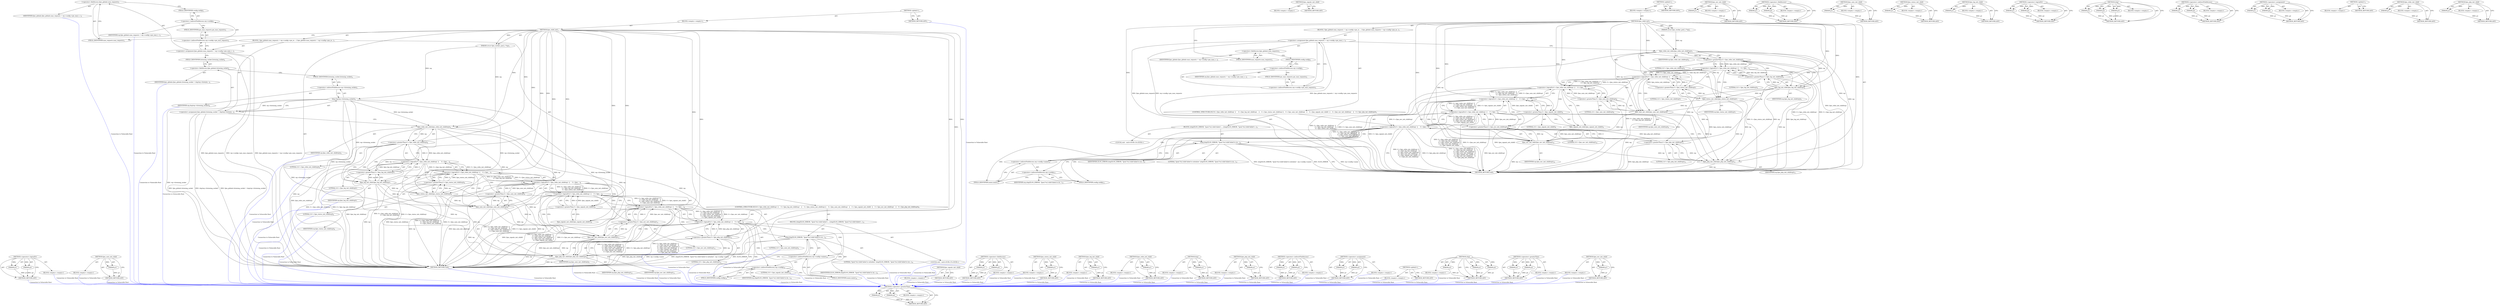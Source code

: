 digraph "fpm_env_init_child" {
vulnerable_107 [label=<(METHOD,&lt;operator&gt;.greaterThan)>];
vulnerable_108 [label=<(PARAM,p1)>];
vulnerable_109 [label=<(PARAM,p2)>];
vulnerable_110 [label=<(BLOCK,&lt;empty&gt;,&lt;empty&gt;)>];
vulnerable_111 [label=<(METHOD_RETURN,ANY)>];
vulnerable_128 [label=<(METHOD,fpm_signals_init_child)>];
vulnerable_129 [label=<(BLOCK,&lt;empty&gt;,&lt;empty&gt;)>];
vulnerable_130 [label=<(METHOD_RETURN,ANY)>];
vulnerable_6 [label=<(METHOD,&lt;global&gt;)<SUB>1</SUB>>];
vulnerable_7 [label=<(BLOCK,&lt;empty&gt;,&lt;empty&gt;)<SUB>1</SUB>>];
vulnerable_8 [label=<(METHOD,fpm_child_init)<SUB>1</SUB>>];
vulnerable_9 [label=<(PARAM,struct fpm_worker_pool_s *wp)<SUB>1</SUB>>];
vulnerable_10 [label=<(BLOCK,{
 	fpm_globals.max_requests = wp-&gt;config-&gt;pm_m...,{
 	fpm_globals.max_requests = wp-&gt;config-&gt;pm_m...)<SUB>2</SUB>>];
vulnerable_11 [label=<(&lt;operator&gt;.assignment,fpm_globals.max_requests = wp-&gt;config-&gt;pm_max_r...)<SUB>3</SUB>>];
vulnerable_12 [label=<(&lt;operator&gt;.fieldAccess,fpm_globals.max_requests)<SUB>3</SUB>>];
vulnerable_13 [label=<(IDENTIFIER,fpm_globals,fpm_globals.max_requests = wp-&gt;config-&gt;pm_max_r...)<SUB>3</SUB>>];
vulnerable_14 [label=<(FIELD_IDENTIFIER,max_requests,max_requests)<SUB>3</SUB>>];
vulnerable_15 [label=<(&lt;operator&gt;.indirectFieldAccess,wp-&gt;config-&gt;pm_max_requests)<SUB>3</SUB>>];
vulnerable_16 [label=<(&lt;operator&gt;.indirectFieldAccess,wp-&gt;config)<SUB>3</SUB>>];
vulnerable_17 [label=<(IDENTIFIER,wp,fpm_globals.max_requests = wp-&gt;config-&gt;pm_max_r...)<SUB>3</SUB>>];
vulnerable_18 [label=<(FIELD_IDENTIFIER,config,config)<SUB>3</SUB>>];
vulnerable_19 [label=<(FIELD_IDENTIFIER,pm_max_requests,pm_max_requests)<SUB>3</SUB>>];
vulnerable_20 [label=<(CONTROL_STRUCTURE,IF,if (0 &gt; fpm_stdio_init_child(wp)  ||
 	    0 &gt; fpm_log_init_child(wp)    ||
	    0 &gt; fpm_status_init_child(wp) ||
	    0 &gt; fpm_unix_init_child(wp)   ||
	    0 &gt; fpm_signals_init_child()  ||
	    0 &gt; fpm_env_init_child(wp)    ||
	    0 &gt; fpm_php_init_child(wp)))<SUB>5</SUB>>];
vulnerable_21 [label=<(&lt;operator&gt;.logicalOr,0 &gt; fpm_stdio_init_child(wp)  ||
 	    0 &gt; fpm_...)<SUB>5</SUB>>];
vulnerable_22 [label=<(&lt;operator&gt;.logicalOr,0 &gt; fpm_stdio_init_child(wp)  ||
 	    0 &gt; fpm_...)<SUB>5</SUB>>];
vulnerable_23 [label=<(&lt;operator&gt;.logicalOr,0 &gt; fpm_stdio_init_child(wp)  ||
 	    0 &gt; fpm_...)<SUB>5</SUB>>];
vulnerable_24 [label=<(&lt;operator&gt;.logicalOr,0 &gt; fpm_stdio_init_child(wp)  ||
 	    0 &gt; fpm_...)<SUB>5</SUB>>];
vulnerable_25 [label=<(&lt;operator&gt;.logicalOr,0 &gt; fpm_stdio_init_child(wp)  ||
 	    0 &gt; fpm_...)<SUB>5</SUB>>];
vulnerable_26 [label=<(&lt;operator&gt;.logicalOr,0 &gt; fpm_stdio_init_child(wp)  ||
 	    0 &gt; fpm_...)<SUB>5</SUB>>];
vulnerable_27 [label=<(&lt;operator&gt;.greaterThan,0 &gt; fpm_stdio_init_child(wp))<SUB>5</SUB>>];
vulnerable_28 [label=<(LITERAL,0,0 &gt; fpm_stdio_init_child(wp))<SUB>5</SUB>>];
vulnerable_29 [label=<(fpm_stdio_init_child,fpm_stdio_init_child(wp))<SUB>5</SUB>>];
vulnerable_30 [label=<(IDENTIFIER,wp,fpm_stdio_init_child(wp))<SUB>5</SUB>>];
vulnerable_31 [label=<(&lt;operator&gt;.greaterThan,0 &gt; fpm_log_init_child(wp))<SUB>6</SUB>>];
vulnerable_32 [label=<(LITERAL,0,0 &gt; fpm_log_init_child(wp))<SUB>6</SUB>>];
vulnerable_33 [label=<(fpm_log_init_child,fpm_log_init_child(wp))<SUB>6</SUB>>];
vulnerable_34 [label=<(IDENTIFIER,wp,fpm_log_init_child(wp))<SUB>6</SUB>>];
vulnerable_35 [label=<(&lt;operator&gt;.greaterThan,0 &gt; fpm_status_init_child(wp))<SUB>7</SUB>>];
vulnerable_36 [label=<(LITERAL,0,0 &gt; fpm_status_init_child(wp))<SUB>7</SUB>>];
vulnerable_37 [label=<(fpm_status_init_child,fpm_status_init_child(wp))<SUB>7</SUB>>];
vulnerable_38 [label=<(IDENTIFIER,wp,fpm_status_init_child(wp))<SUB>7</SUB>>];
vulnerable_39 [label=<(&lt;operator&gt;.greaterThan,0 &gt; fpm_unix_init_child(wp))<SUB>8</SUB>>];
vulnerable_40 [label=<(LITERAL,0,0 &gt; fpm_unix_init_child(wp))<SUB>8</SUB>>];
vulnerable_41 [label=<(fpm_unix_init_child,fpm_unix_init_child(wp))<SUB>8</SUB>>];
vulnerable_42 [label=<(IDENTIFIER,wp,fpm_unix_init_child(wp))<SUB>8</SUB>>];
vulnerable_43 [label=<(&lt;operator&gt;.greaterThan,0 &gt; fpm_signals_init_child())<SUB>9</SUB>>];
vulnerable_44 [label=<(LITERAL,0,0 &gt; fpm_signals_init_child())<SUB>9</SUB>>];
vulnerable_45 [label=<(fpm_signals_init_child,fpm_signals_init_child())<SUB>9</SUB>>];
vulnerable_46 [label=<(&lt;operator&gt;.greaterThan,0 &gt; fpm_env_init_child(wp))<SUB>10</SUB>>];
vulnerable_47 [label=<(LITERAL,0,0 &gt; fpm_env_init_child(wp))<SUB>10</SUB>>];
vulnerable_48 [label=<(fpm_env_init_child,fpm_env_init_child(wp))<SUB>10</SUB>>];
vulnerable_49 [label=<(IDENTIFIER,wp,fpm_env_init_child(wp))<SUB>10</SUB>>];
vulnerable_50 [label=<(&lt;operator&gt;.greaterThan,0 &gt; fpm_php_init_child(wp))<SUB>11</SUB>>];
vulnerable_51 [label=<(LITERAL,0,0 &gt; fpm_php_init_child(wp))<SUB>11</SUB>>];
vulnerable_52 [label=<(fpm_php_init_child,fpm_php_init_child(wp))<SUB>11</SUB>>];
vulnerable_53 [label=<(IDENTIFIER,wp,fpm_php_init_child(wp))<SUB>11</SUB>>];
vulnerable_54 [label=<(BLOCK,{

		zlog(ZLOG_ERROR, &quot;[pool %s] child failed t...,{

		zlog(ZLOG_ERROR, &quot;[pool %s] child failed t...)<SUB>11</SUB>>];
vulnerable_55 [label=<(zlog,zlog(ZLOG_ERROR, &quot;[pool %s] child failed to ini...)<SUB>13</SUB>>];
vulnerable_56 [label=<(IDENTIFIER,ZLOG_ERROR,zlog(ZLOG_ERROR, &quot;[pool %s] child failed to ini...)<SUB>13</SUB>>];
vulnerable_57 [label=<(LITERAL,&quot;[pool %s] child failed to initialize&quot;,zlog(ZLOG_ERROR, &quot;[pool %s] child failed to ini...)<SUB>13</SUB>>];
vulnerable_58 [label=<(&lt;operator&gt;.indirectFieldAccess,wp-&gt;config-&gt;name)<SUB>13</SUB>>];
vulnerable_59 [label=<(&lt;operator&gt;.indirectFieldAccess,wp-&gt;config)<SUB>13</SUB>>];
vulnerable_60 [label=<(IDENTIFIER,wp,zlog(ZLOG_ERROR, &quot;[pool %s] child failed to ini...)<SUB>13</SUB>>];
vulnerable_61 [label=<(FIELD_IDENTIFIER,config,config)<SUB>13</SUB>>];
vulnerable_62 [label=<(FIELD_IDENTIFIER,name,name)<SUB>13</SUB>>];
vulnerable_63 [label="<(LOCAL,exit : exit)<SUB>14</SUB>>"];
vulnerable_64 [label=<(METHOD_RETURN,void)<SUB>1</SUB>>];
vulnerable_66 [label=<(METHOD_RETURN,ANY)<SUB>1</SUB>>];
vulnerable_131 [label=<(METHOD,fpm_env_init_child)>];
vulnerable_132 [label=<(PARAM,p1)>];
vulnerable_133 [label=<(BLOCK,&lt;empty&gt;,&lt;empty&gt;)>];
vulnerable_134 [label=<(METHOD_RETURN,ANY)>];
vulnerable_92 [label=<(METHOD,&lt;operator&gt;.fieldAccess)>];
vulnerable_93 [label=<(PARAM,p1)>];
vulnerable_94 [label=<(PARAM,p2)>];
vulnerable_95 [label=<(BLOCK,&lt;empty&gt;,&lt;empty&gt;)>];
vulnerable_96 [label=<(METHOD_RETURN,ANY)>];
vulnerable_124 [label=<(METHOD,fpm_unix_init_child)>];
vulnerable_125 [label=<(PARAM,p1)>];
vulnerable_126 [label=<(BLOCK,&lt;empty&gt;,&lt;empty&gt;)>];
vulnerable_127 [label=<(METHOD_RETURN,ANY)>];
vulnerable_120 [label=<(METHOD,fpm_status_init_child)>];
vulnerable_121 [label=<(PARAM,p1)>];
vulnerable_122 [label=<(BLOCK,&lt;empty&gt;,&lt;empty&gt;)>];
vulnerable_123 [label=<(METHOD_RETURN,ANY)>];
vulnerable_116 [label=<(METHOD,fpm_log_init_child)>];
vulnerable_117 [label=<(PARAM,p1)>];
vulnerable_118 [label=<(BLOCK,&lt;empty&gt;,&lt;empty&gt;)>];
vulnerable_119 [label=<(METHOD_RETURN,ANY)>];
vulnerable_102 [label=<(METHOD,&lt;operator&gt;.logicalOr)>];
vulnerable_103 [label=<(PARAM,p1)>];
vulnerable_104 [label=<(PARAM,p2)>];
vulnerable_105 [label=<(BLOCK,&lt;empty&gt;,&lt;empty&gt;)>];
vulnerable_106 [label=<(METHOD_RETURN,ANY)>];
vulnerable_139 [label=<(METHOD,zlog)>];
vulnerable_140 [label=<(PARAM,p1)>];
vulnerable_141 [label=<(PARAM,p2)>];
vulnerable_142 [label=<(PARAM,p3)>];
vulnerable_143 [label=<(BLOCK,&lt;empty&gt;,&lt;empty&gt;)>];
vulnerable_144 [label=<(METHOD_RETURN,ANY)>];
vulnerable_97 [label=<(METHOD,&lt;operator&gt;.indirectFieldAccess)>];
vulnerable_98 [label=<(PARAM,p1)>];
vulnerable_99 [label=<(PARAM,p2)>];
vulnerable_100 [label=<(BLOCK,&lt;empty&gt;,&lt;empty&gt;)>];
vulnerable_101 [label=<(METHOD_RETURN,ANY)>];
vulnerable_87 [label=<(METHOD,&lt;operator&gt;.assignment)>];
vulnerable_88 [label=<(PARAM,p1)>];
vulnerable_89 [label=<(PARAM,p2)>];
vulnerable_90 [label=<(BLOCK,&lt;empty&gt;,&lt;empty&gt;)>];
vulnerable_91 [label=<(METHOD_RETURN,ANY)>];
vulnerable_81 [label=<(METHOD,&lt;global&gt;)<SUB>1</SUB>>];
vulnerable_82 [label=<(BLOCK,&lt;empty&gt;,&lt;empty&gt;)>];
vulnerable_83 [label=<(METHOD_RETURN,ANY)>];
vulnerable_112 [label=<(METHOD,fpm_stdio_init_child)>];
vulnerable_113 [label=<(PARAM,p1)>];
vulnerable_114 [label=<(BLOCK,&lt;empty&gt;,&lt;empty&gt;)>];
vulnerable_115 [label=<(METHOD_RETURN,ANY)>];
vulnerable_135 [label=<(METHOD,fpm_php_init_child)>];
vulnerable_136 [label=<(PARAM,p1)>];
vulnerable_137 [label=<(BLOCK,&lt;empty&gt;,&lt;empty&gt;)>];
vulnerable_138 [label=<(METHOD_RETURN,ANY)>];
fixed_114 [label=<(METHOD,&lt;operator&gt;.logicalOr)>];
fixed_115 [label=<(PARAM,p1)>];
fixed_116 [label=<(PARAM,p2)>];
fixed_117 [label=<(BLOCK,&lt;empty&gt;,&lt;empty&gt;)>];
fixed_118 [label=<(METHOD_RETURN,ANY)>];
fixed_136 [label=<(METHOD,fpm_unix_init_child)>];
fixed_137 [label=<(PARAM,p1)>];
fixed_138 [label=<(BLOCK,&lt;empty&gt;,&lt;empty&gt;)>];
fixed_139 [label=<(METHOD_RETURN,ANY)>];
fixed_6 [label=<(METHOD,&lt;global&gt;)<SUB>1</SUB>>];
fixed_7 [label=<(BLOCK,&lt;empty&gt;,&lt;empty&gt;)<SUB>1</SUB>>];
fixed_8 [label=<(METHOD,fpm_child_init)<SUB>1</SUB>>];
fixed_9 [label=<(PARAM,struct fpm_worker_pool_s *wp)<SUB>1</SUB>>];
fixed_10 [label=<(BLOCK,{
 	fpm_globals.max_requests = wp-&gt;config-&gt;pm_m...,{
 	fpm_globals.max_requests = wp-&gt;config-&gt;pm_m...)<SUB>2</SUB>>];
fixed_11 [label=<(&lt;operator&gt;.assignment,fpm_globals.max_requests = wp-&gt;config-&gt;pm_max_r...)<SUB>3</SUB>>];
fixed_12 [label=<(&lt;operator&gt;.fieldAccess,fpm_globals.max_requests)<SUB>3</SUB>>];
fixed_13 [label=<(IDENTIFIER,fpm_globals,fpm_globals.max_requests = wp-&gt;config-&gt;pm_max_r...)<SUB>3</SUB>>];
fixed_14 [label=<(FIELD_IDENTIFIER,max_requests,max_requests)<SUB>3</SUB>>];
fixed_15 [label=<(&lt;operator&gt;.indirectFieldAccess,wp-&gt;config-&gt;pm_max_requests)<SUB>3</SUB>>];
fixed_16 [label=<(&lt;operator&gt;.indirectFieldAccess,wp-&gt;config)<SUB>3</SUB>>];
fixed_17 [label=<(IDENTIFIER,wp,fpm_globals.max_requests = wp-&gt;config-&gt;pm_max_r...)<SUB>3</SUB>>];
fixed_18 [label=<(FIELD_IDENTIFIER,config,config)<SUB>3</SUB>>];
fixed_19 [label=<(FIELD_IDENTIFIER,pm_max_requests,pm_max_requests)<SUB>3</SUB>>];
fixed_20 [label=<(&lt;operator&gt;.assignment,fpm_globals.listening_socket = dup(wp-&gt;listenin...)<SUB>4</SUB>>];
fixed_21 [label=<(&lt;operator&gt;.fieldAccess,fpm_globals.listening_socket)<SUB>4</SUB>>];
fixed_22 [label=<(IDENTIFIER,fpm_globals,fpm_globals.listening_socket = dup(wp-&gt;listenin...)<SUB>4</SUB>>];
fixed_23 [label=<(FIELD_IDENTIFIER,listening_socket,listening_socket)<SUB>4</SUB>>];
fixed_24 [label=<(dup,dup(wp-&gt;listening_socket))<SUB>4</SUB>>];
fixed_25 [label=<(&lt;operator&gt;.indirectFieldAccess,wp-&gt;listening_socket)<SUB>4</SUB>>];
fixed_26 [label=<(IDENTIFIER,wp,dup(wp-&gt;listening_socket))<SUB>4</SUB>>];
fixed_27 [label=<(FIELD_IDENTIFIER,listening_socket,listening_socket)<SUB>4</SUB>>];
fixed_28 [label=<(CONTROL_STRUCTURE,IF,if (0 &gt; fpm_stdio_init_child(wp)  ||
 	    0 &gt; fpm_log_init_child(wp)    ||
	    0 &gt; fpm_status_init_child(wp) ||
	    0 &gt; fpm_unix_init_child(wp)   ||
	    0 &gt; fpm_signals_init_child()  ||
	    0 &gt; fpm_env_init_child(wp)    ||
	    0 &gt; fpm_php_init_child(wp)))<SUB>6</SUB>>];
fixed_29 [label=<(&lt;operator&gt;.logicalOr,0 &gt; fpm_stdio_init_child(wp)  ||
 	    0 &gt; fpm_...)<SUB>6</SUB>>];
fixed_30 [label=<(&lt;operator&gt;.logicalOr,0 &gt; fpm_stdio_init_child(wp)  ||
 	    0 &gt; fpm_...)<SUB>6</SUB>>];
fixed_31 [label=<(&lt;operator&gt;.logicalOr,0 &gt; fpm_stdio_init_child(wp)  ||
 	    0 &gt; fpm_...)<SUB>6</SUB>>];
fixed_32 [label=<(&lt;operator&gt;.logicalOr,0 &gt; fpm_stdio_init_child(wp)  ||
 	    0 &gt; fpm_...)<SUB>6</SUB>>];
fixed_33 [label=<(&lt;operator&gt;.logicalOr,0 &gt; fpm_stdio_init_child(wp)  ||
 	    0 &gt; fpm_...)<SUB>6</SUB>>];
fixed_34 [label=<(&lt;operator&gt;.logicalOr,0 &gt; fpm_stdio_init_child(wp)  ||
 	    0 &gt; fpm_...)<SUB>6</SUB>>];
fixed_35 [label=<(&lt;operator&gt;.greaterThan,0 &gt; fpm_stdio_init_child(wp))<SUB>6</SUB>>];
fixed_36 [label=<(LITERAL,0,0 &gt; fpm_stdio_init_child(wp))<SUB>6</SUB>>];
fixed_37 [label=<(fpm_stdio_init_child,fpm_stdio_init_child(wp))<SUB>6</SUB>>];
fixed_38 [label=<(IDENTIFIER,wp,fpm_stdio_init_child(wp))<SUB>6</SUB>>];
fixed_39 [label=<(&lt;operator&gt;.greaterThan,0 &gt; fpm_log_init_child(wp))<SUB>7</SUB>>];
fixed_40 [label=<(LITERAL,0,0 &gt; fpm_log_init_child(wp))<SUB>7</SUB>>];
fixed_41 [label=<(fpm_log_init_child,fpm_log_init_child(wp))<SUB>7</SUB>>];
fixed_42 [label=<(IDENTIFIER,wp,fpm_log_init_child(wp))<SUB>7</SUB>>];
fixed_43 [label=<(&lt;operator&gt;.greaterThan,0 &gt; fpm_status_init_child(wp))<SUB>8</SUB>>];
fixed_44 [label=<(LITERAL,0,0 &gt; fpm_status_init_child(wp))<SUB>8</SUB>>];
fixed_45 [label=<(fpm_status_init_child,fpm_status_init_child(wp))<SUB>8</SUB>>];
fixed_46 [label=<(IDENTIFIER,wp,fpm_status_init_child(wp))<SUB>8</SUB>>];
fixed_47 [label=<(&lt;operator&gt;.greaterThan,0 &gt; fpm_unix_init_child(wp))<SUB>9</SUB>>];
fixed_48 [label=<(LITERAL,0,0 &gt; fpm_unix_init_child(wp))<SUB>9</SUB>>];
fixed_49 [label=<(fpm_unix_init_child,fpm_unix_init_child(wp))<SUB>9</SUB>>];
fixed_50 [label=<(IDENTIFIER,wp,fpm_unix_init_child(wp))<SUB>9</SUB>>];
fixed_51 [label=<(&lt;operator&gt;.greaterThan,0 &gt; fpm_signals_init_child())<SUB>10</SUB>>];
fixed_52 [label=<(LITERAL,0,0 &gt; fpm_signals_init_child())<SUB>10</SUB>>];
fixed_53 [label=<(fpm_signals_init_child,fpm_signals_init_child())<SUB>10</SUB>>];
fixed_54 [label=<(&lt;operator&gt;.greaterThan,0 &gt; fpm_env_init_child(wp))<SUB>11</SUB>>];
fixed_55 [label=<(LITERAL,0,0 &gt; fpm_env_init_child(wp))<SUB>11</SUB>>];
fixed_56 [label=<(fpm_env_init_child,fpm_env_init_child(wp))<SUB>11</SUB>>];
fixed_57 [label=<(IDENTIFIER,wp,fpm_env_init_child(wp))<SUB>11</SUB>>];
fixed_58 [label=<(&lt;operator&gt;.greaterThan,0 &gt; fpm_php_init_child(wp))<SUB>12</SUB>>];
fixed_59 [label=<(LITERAL,0,0 &gt; fpm_php_init_child(wp))<SUB>12</SUB>>];
fixed_60 [label=<(fpm_php_init_child,fpm_php_init_child(wp))<SUB>12</SUB>>];
fixed_61 [label=<(IDENTIFIER,wp,fpm_php_init_child(wp))<SUB>12</SUB>>];
fixed_62 [label=<(BLOCK,{

		zlog(ZLOG_ERROR, &quot;[pool %s] child failed t...,{

		zlog(ZLOG_ERROR, &quot;[pool %s] child failed t...)<SUB>12</SUB>>];
fixed_63 [label=<(zlog,zlog(ZLOG_ERROR, &quot;[pool %s] child failed to ini...)<SUB>14</SUB>>];
fixed_64 [label=<(IDENTIFIER,ZLOG_ERROR,zlog(ZLOG_ERROR, &quot;[pool %s] child failed to ini...)<SUB>14</SUB>>];
fixed_65 [label=<(LITERAL,&quot;[pool %s] child failed to initialize&quot;,zlog(ZLOG_ERROR, &quot;[pool %s] child failed to ini...)<SUB>14</SUB>>];
fixed_66 [label=<(&lt;operator&gt;.indirectFieldAccess,wp-&gt;config-&gt;name)<SUB>14</SUB>>];
fixed_67 [label=<(&lt;operator&gt;.indirectFieldAccess,wp-&gt;config)<SUB>14</SUB>>];
fixed_68 [label=<(IDENTIFIER,wp,zlog(ZLOG_ERROR, &quot;[pool %s] child failed to ini...)<SUB>14</SUB>>];
fixed_69 [label=<(FIELD_IDENTIFIER,config,config)<SUB>14</SUB>>];
fixed_70 [label=<(FIELD_IDENTIFIER,name,name)<SUB>14</SUB>>];
fixed_71 [label="<(LOCAL,exit : exit)<SUB>15</SUB>>"];
fixed_72 [label=<(METHOD_RETURN,void)<SUB>1</SUB>>];
fixed_74 [label=<(METHOD_RETURN,ANY)<SUB>1</SUB>>];
fixed_140 [label=<(METHOD,fpm_signals_init_child)>];
fixed_141 [label=<(BLOCK,&lt;empty&gt;,&lt;empty&gt;)>];
fixed_142 [label=<(METHOD_RETURN,ANY)>];
fixed_100 [label=<(METHOD,&lt;operator&gt;.fieldAccess)>];
fixed_101 [label=<(PARAM,p1)>];
fixed_102 [label=<(PARAM,p2)>];
fixed_103 [label=<(BLOCK,&lt;empty&gt;,&lt;empty&gt;)>];
fixed_104 [label=<(METHOD_RETURN,ANY)>];
fixed_132 [label=<(METHOD,fpm_status_init_child)>];
fixed_133 [label=<(PARAM,p1)>];
fixed_134 [label=<(BLOCK,&lt;empty&gt;,&lt;empty&gt;)>];
fixed_135 [label=<(METHOD_RETURN,ANY)>];
fixed_128 [label=<(METHOD,fpm_log_init_child)>];
fixed_129 [label=<(PARAM,p1)>];
fixed_130 [label=<(BLOCK,&lt;empty&gt;,&lt;empty&gt;)>];
fixed_131 [label=<(METHOD_RETURN,ANY)>];
fixed_124 [label=<(METHOD,fpm_stdio_init_child)>];
fixed_125 [label=<(PARAM,p1)>];
fixed_126 [label=<(BLOCK,&lt;empty&gt;,&lt;empty&gt;)>];
fixed_127 [label=<(METHOD_RETURN,ANY)>];
fixed_110 [label=<(METHOD,dup)>];
fixed_111 [label=<(PARAM,p1)>];
fixed_112 [label=<(BLOCK,&lt;empty&gt;,&lt;empty&gt;)>];
fixed_113 [label=<(METHOD_RETURN,ANY)>];
fixed_147 [label=<(METHOD,fpm_php_init_child)>];
fixed_148 [label=<(PARAM,p1)>];
fixed_149 [label=<(BLOCK,&lt;empty&gt;,&lt;empty&gt;)>];
fixed_150 [label=<(METHOD_RETURN,ANY)>];
fixed_105 [label=<(METHOD,&lt;operator&gt;.indirectFieldAccess)>];
fixed_106 [label=<(PARAM,p1)>];
fixed_107 [label=<(PARAM,p2)>];
fixed_108 [label=<(BLOCK,&lt;empty&gt;,&lt;empty&gt;)>];
fixed_109 [label=<(METHOD_RETURN,ANY)>];
fixed_95 [label=<(METHOD,&lt;operator&gt;.assignment)>];
fixed_96 [label=<(PARAM,p1)>];
fixed_97 [label=<(PARAM,p2)>];
fixed_98 [label=<(BLOCK,&lt;empty&gt;,&lt;empty&gt;)>];
fixed_99 [label=<(METHOD_RETURN,ANY)>];
fixed_89 [label=<(METHOD,&lt;global&gt;)<SUB>1</SUB>>];
fixed_90 [label=<(BLOCK,&lt;empty&gt;,&lt;empty&gt;)>];
fixed_91 [label=<(METHOD_RETURN,ANY)>];
fixed_151 [label=<(METHOD,zlog)>];
fixed_152 [label=<(PARAM,p1)>];
fixed_153 [label=<(PARAM,p2)>];
fixed_154 [label=<(PARAM,p3)>];
fixed_155 [label=<(BLOCK,&lt;empty&gt;,&lt;empty&gt;)>];
fixed_156 [label=<(METHOD_RETURN,ANY)>];
fixed_119 [label=<(METHOD,&lt;operator&gt;.greaterThan)>];
fixed_120 [label=<(PARAM,p1)>];
fixed_121 [label=<(PARAM,p2)>];
fixed_122 [label=<(BLOCK,&lt;empty&gt;,&lt;empty&gt;)>];
fixed_123 [label=<(METHOD_RETURN,ANY)>];
fixed_143 [label=<(METHOD,fpm_env_init_child)>];
fixed_144 [label=<(PARAM,p1)>];
fixed_145 [label=<(BLOCK,&lt;empty&gt;,&lt;empty&gt;)>];
fixed_146 [label=<(METHOD_RETURN,ANY)>];
vulnerable_107 -> vulnerable_108  [key=0, label="AST: "];
vulnerable_107 -> vulnerable_108  [key=1, label="DDG: "];
vulnerable_107 -> vulnerable_110  [key=0, label="AST: "];
vulnerable_107 -> vulnerable_109  [key=0, label="AST: "];
vulnerable_107 -> vulnerable_109  [key=1, label="DDG: "];
vulnerable_107 -> vulnerable_111  [key=0, label="AST: "];
vulnerable_107 -> vulnerable_111  [key=1, label="CFG: "];
vulnerable_108 -> vulnerable_111  [key=0, label="DDG: p1"];
vulnerable_109 -> vulnerable_111  [key=0, label="DDG: p2"];
vulnerable_128 -> vulnerable_129  [key=0, label="AST: "];
vulnerable_128 -> vulnerable_130  [key=0, label="AST: "];
vulnerable_128 -> vulnerable_130  [key=1, label="CFG: "];
vulnerable_6 -> vulnerable_7  [key=0, label="AST: "];
vulnerable_6 -> vulnerable_66  [key=0, label="AST: "];
vulnerable_6 -> vulnerable_66  [key=1, label="CFG: "];
vulnerable_7 -> vulnerable_8  [key=0, label="AST: "];
vulnerable_8 -> vulnerable_9  [key=0, label="AST: "];
vulnerable_8 -> vulnerable_9  [key=1, label="DDG: "];
vulnerable_8 -> vulnerable_10  [key=0, label="AST: "];
vulnerable_8 -> vulnerable_64  [key=0, label="AST: "];
vulnerable_8 -> vulnerable_14  [key=0, label="CFG: "];
vulnerable_8 -> vulnerable_50  [key=0, label="DDG: "];
vulnerable_8 -> vulnerable_55  [key=0, label="DDG: "];
vulnerable_8 -> vulnerable_46  [key=0, label="DDG: "];
vulnerable_8 -> vulnerable_52  [key=0, label="DDG: "];
vulnerable_8 -> vulnerable_43  [key=0, label="DDG: "];
vulnerable_8 -> vulnerable_48  [key=0, label="DDG: "];
vulnerable_8 -> vulnerable_39  [key=0, label="DDG: "];
vulnerable_8 -> vulnerable_35  [key=0, label="DDG: "];
vulnerable_8 -> vulnerable_41  [key=0, label="DDG: "];
vulnerable_8 -> vulnerable_27  [key=0, label="DDG: "];
vulnerable_8 -> vulnerable_31  [key=0, label="DDG: "];
vulnerable_8 -> vulnerable_37  [key=0, label="DDG: "];
vulnerable_8 -> vulnerable_29  [key=0, label="DDG: "];
vulnerable_8 -> vulnerable_33  [key=0, label="DDG: "];
vulnerable_9 -> vulnerable_29  [key=0, label="DDG: wp"];
vulnerable_10 -> vulnerable_11  [key=0, label="AST: "];
vulnerable_10 -> vulnerable_20  [key=0, label="AST: "];
vulnerable_11 -> vulnerable_12  [key=0, label="AST: "];
vulnerable_11 -> vulnerable_15  [key=0, label="AST: "];
vulnerable_11 -> vulnerable_29  [key=0, label="CFG: "];
vulnerable_11 -> vulnerable_64  [key=0, label="DDG: fpm_globals.max_requests"];
vulnerable_11 -> vulnerable_64  [key=1, label="DDG: wp-&gt;config-&gt;pm_max_requests"];
vulnerable_11 -> vulnerable_64  [key=2, label="DDG: fpm_globals.max_requests = wp-&gt;config-&gt;pm_max_requests"];
vulnerable_12 -> vulnerable_13  [key=0, label="AST: "];
vulnerable_12 -> vulnerable_14  [key=0, label="AST: "];
vulnerable_12 -> vulnerable_18  [key=0, label="CFG: "];
vulnerable_14 -> vulnerable_12  [key=0, label="CFG: "];
vulnerable_15 -> vulnerable_16  [key=0, label="AST: "];
vulnerable_15 -> vulnerable_19  [key=0, label="AST: "];
vulnerable_15 -> vulnerable_11  [key=0, label="CFG: "];
vulnerable_16 -> vulnerable_17  [key=0, label="AST: "];
vulnerable_16 -> vulnerable_18  [key=0, label="AST: "];
vulnerable_16 -> vulnerable_19  [key=0, label="CFG: "];
vulnerable_18 -> vulnerable_16  [key=0, label="CFG: "];
vulnerable_19 -> vulnerable_15  [key=0, label="CFG: "];
vulnerable_20 -> vulnerable_21  [key=0, label="AST: "];
vulnerable_20 -> vulnerable_54  [key=0, label="AST: "];
vulnerable_21 -> vulnerable_22  [key=0, label="AST: "];
vulnerable_21 -> vulnerable_50  [key=0, label="AST: "];
vulnerable_21 -> vulnerable_64  [key=0, label="CFG: "];
vulnerable_21 -> vulnerable_64  [key=1, label="DDG: 0 &gt; fpm_stdio_init_child(wp)  ||
 	    0 &gt; fpm_log_init_child(wp)    ||
	    0 &gt; fpm_status_init_child(wp) ||
	    0 &gt; fpm_unix_init_child(wp)   ||
	    0 &gt; fpm_signals_init_child()  ||
	    0 &gt; fpm_env_init_child(wp)"];
vulnerable_21 -> vulnerable_64  [key=2, label="DDG: 0 &gt; fpm_php_init_child(wp)"];
vulnerable_21 -> vulnerable_64  [key=3, label="DDG: 0 &gt; fpm_stdio_init_child(wp)  ||
 	    0 &gt; fpm_log_init_child(wp)    ||
	    0 &gt; fpm_status_init_child(wp) ||
	    0 &gt; fpm_unix_init_child(wp)   ||
	    0 &gt; fpm_signals_init_child()  ||
	    0 &gt; fpm_env_init_child(wp)    ||
	    0 &gt; fpm_php_init_child(wp)"];
vulnerable_21 -> vulnerable_61  [key=0, label="CFG: "];
vulnerable_21 -> vulnerable_61  [key=1, label="CDG: "];
vulnerable_21 -> vulnerable_58  [key=0, label="CDG: "];
vulnerable_21 -> vulnerable_59  [key=0, label="CDG: "];
vulnerable_21 -> vulnerable_55  [key=0, label="CDG: "];
vulnerable_21 -> vulnerable_62  [key=0, label="CDG: "];
vulnerable_22 -> vulnerable_23  [key=0, label="AST: "];
vulnerable_22 -> vulnerable_46  [key=0, label="AST: "];
vulnerable_22 -> vulnerable_21  [key=0, label="CFG: "];
vulnerable_22 -> vulnerable_21  [key=1, label="DDG: 0 &gt; fpm_stdio_init_child(wp)  ||
 	    0 &gt; fpm_log_init_child(wp)    ||
	    0 &gt; fpm_status_init_child(wp) ||
	    0 &gt; fpm_unix_init_child(wp)   ||
	    0 &gt; fpm_signals_init_child()"];
vulnerable_22 -> vulnerable_21  [key=2, label="DDG: 0 &gt; fpm_env_init_child(wp)"];
vulnerable_22 -> vulnerable_52  [key=0, label="CFG: "];
vulnerable_22 -> vulnerable_52  [key=1, label="CDG: "];
vulnerable_22 -> vulnerable_64  [key=0, label="DDG: 0 &gt; fpm_stdio_init_child(wp)  ||
 	    0 &gt; fpm_log_init_child(wp)    ||
	    0 &gt; fpm_status_init_child(wp) ||
	    0 &gt; fpm_unix_init_child(wp)   ||
	    0 &gt; fpm_signals_init_child()"];
vulnerable_22 -> vulnerable_64  [key=1, label="DDG: 0 &gt; fpm_env_init_child(wp)"];
vulnerable_22 -> vulnerable_50  [key=0, label="CDG: "];
vulnerable_23 -> vulnerable_24  [key=0, label="AST: "];
vulnerable_23 -> vulnerable_43  [key=0, label="AST: "];
vulnerable_23 -> vulnerable_22  [key=0, label="CFG: "];
vulnerable_23 -> vulnerable_22  [key=1, label="DDG: 0 &gt; fpm_stdio_init_child(wp)  ||
 	    0 &gt; fpm_log_init_child(wp)    ||
	    0 &gt; fpm_status_init_child(wp) ||
	    0 &gt; fpm_unix_init_child(wp)"];
vulnerable_23 -> vulnerable_22  [key=2, label="DDG: 0 &gt; fpm_signals_init_child()"];
vulnerable_23 -> vulnerable_48  [key=0, label="CFG: "];
vulnerable_23 -> vulnerable_48  [key=1, label="CDG: "];
vulnerable_23 -> vulnerable_64  [key=0, label="DDG: 0 &gt; fpm_stdio_init_child(wp)  ||
 	    0 &gt; fpm_log_init_child(wp)    ||
	    0 &gt; fpm_status_init_child(wp) ||
	    0 &gt; fpm_unix_init_child(wp)"];
vulnerable_23 -> vulnerable_64  [key=1, label="DDG: 0 &gt; fpm_signals_init_child()"];
vulnerable_23 -> vulnerable_46  [key=0, label="CDG: "];
vulnerable_24 -> vulnerable_25  [key=0, label="AST: "];
vulnerable_24 -> vulnerable_39  [key=0, label="AST: "];
vulnerable_24 -> vulnerable_23  [key=0, label="CFG: "];
vulnerable_24 -> vulnerable_23  [key=1, label="DDG: 0 &gt; fpm_stdio_init_child(wp)  ||
 	    0 &gt; fpm_log_init_child(wp)    ||
	    0 &gt; fpm_status_init_child(wp)"];
vulnerable_24 -> vulnerable_23  [key=2, label="DDG: 0 &gt; fpm_unix_init_child(wp)"];
vulnerable_24 -> vulnerable_45  [key=0, label="CFG: "];
vulnerable_24 -> vulnerable_45  [key=1, label="CDG: "];
vulnerable_24 -> vulnerable_64  [key=0, label="DDG: 0 &gt; fpm_stdio_init_child(wp)  ||
 	    0 &gt; fpm_log_init_child(wp)    ||
	    0 &gt; fpm_status_init_child(wp)"];
vulnerable_24 -> vulnerable_64  [key=1, label="DDG: 0 &gt; fpm_unix_init_child(wp)"];
vulnerable_24 -> vulnerable_43  [key=0, label="CDG: "];
vulnerable_25 -> vulnerable_26  [key=0, label="AST: "];
vulnerable_25 -> vulnerable_35  [key=0, label="AST: "];
vulnerable_25 -> vulnerable_24  [key=0, label="CFG: "];
vulnerable_25 -> vulnerable_24  [key=1, label="DDG: 0 &gt; fpm_stdio_init_child(wp)  ||
 	    0 &gt; fpm_log_init_child(wp)"];
vulnerable_25 -> vulnerable_24  [key=2, label="DDG: 0 &gt; fpm_status_init_child(wp)"];
vulnerable_25 -> vulnerable_41  [key=0, label="CFG: "];
vulnerable_25 -> vulnerable_41  [key=1, label="CDG: "];
vulnerable_25 -> vulnerable_64  [key=0, label="DDG: 0 &gt; fpm_stdio_init_child(wp)  ||
 	    0 &gt; fpm_log_init_child(wp)"];
vulnerable_25 -> vulnerable_64  [key=1, label="DDG: 0 &gt; fpm_status_init_child(wp)"];
vulnerable_25 -> vulnerable_39  [key=0, label="CDG: "];
vulnerable_26 -> vulnerable_27  [key=0, label="AST: "];
vulnerable_26 -> vulnerable_31  [key=0, label="AST: "];
vulnerable_26 -> vulnerable_25  [key=0, label="CFG: "];
vulnerable_26 -> vulnerable_25  [key=1, label="DDG: 0 &gt; fpm_stdio_init_child(wp)"];
vulnerable_26 -> vulnerable_25  [key=2, label="DDG: 0 &gt; fpm_log_init_child(wp)"];
vulnerable_26 -> vulnerable_37  [key=0, label="CFG: "];
vulnerable_26 -> vulnerable_37  [key=1, label="CDG: "];
vulnerable_26 -> vulnerable_64  [key=0, label="DDG: 0 &gt; fpm_stdio_init_child(wp)"];
vulnerable_26 -> vulnerable_64  [key=1, label="DDG: 0 &gt; fpm_log_init_child(wp)"];
vulnerable_26 -> vulnerable_35  [key=0, label="CDG: "];
vulnerable_27 -> vulnerable_28  [key=0, label="AST: "];
vulnerable_27 -> vulnerable_29  [key=0, label="AST: "];
vulnerable_27 -> vulnerable_26  [key=0, label="CFG: "];
vulnerable_27 -> vulnerable_26  [key=1, label="DDG: 0"];
vulnerable_27 -> vulnerable_26  [key=2, label="DDG: fpm_stdio_init_child(wp)"];
vulnerable_27 -> vulnerable_33  [key=0, label="CFG: "];
vulnerable_27 -> vulnerable_33  [key=1, label="CDG: "];
vulnerable_27 -> vulnerable_64  [key=0, label="DDG: fpm_stdio_init_child(wp)"];
vulnerable_27 -> vulnerable_31  [key=0, label="CDG: "];
vulnerable_29 -> vulnerable_30  [key=0, label="AST: "];
vulnerable_29 -> vulnerable_27  [key=0, label="CFG: "];
vulnerable_29 -> vulnerable_27  [key=1, label="DDG: wp"];
vulnerable_29 -> vulnerable_64  [key=0, label="DDG: wp"];
vulnerable_29 -> vulnerable_52  [key=0, label="DDG: wp"];
vulnerable_29 -> vulnerable_48  [key=0, label="DDG: wp"];
vulnerable_29 -> vulnerable_41  [key=0, label="DDG: wp"];
vulnerable_29 -> vulnerable_37  [key=0, label="DDG: wp"];
vulnerable_29 -> vulnerable_33  [key=0, label="DDG: wp"];
vulnerable_31 -> vulnerable_32  [key=0, label="AST: "];
vulnerable_31 -> vulnerable_33  [key=0, label="AST: "];
vulnerable_31 -> vulnerable_26  [key=0, label="CFG: "];
vulnerable_31 -> vulnerable_26  [key=1, label="DDG: 0"];
vulnerable_31 -> vulnerable_26  [key=2, label="DDG: fpm_log_init_child(wp)"];
vulnerable_31 -> vulnerable_64  [key=0, label="DDG: fpm_log_init_child(wp)"];
vulnerable_33 -> vulnerable_34  [key=0, label="AST: "];
vulnerable_33 -> vulnerable_31  [key=0, label="CFG: "];
vulnerable_33 -> vulnerable_31  [key=1, label="DDG: wp"];
vulnerable_33 -> vulnerable_64  [key=0, label="DDG: wp"];
vulnerable_33 -> vulnerable_52  [key=0, label="DDG: wp"];
vulnerable_33 -> vulnerable_48  [key=0, label="DDG: wp"];
vulnerable_33 -> vulnerable_41  [key=0, label="DDG: wp"];
vulnerable_33 -> vulnerable_37  [key=0, label="DDG: wp"];
vulnerable_35 -> vulnerable_36  [key=0, label="AST: "];
vulnerable_35 -> vulnerable_37  [key=0, label="AST: "];
vulnerable_35 -> vulnerable_25  [key=0, label="CFG: "];
vulnerable_35 -> vulnerable_25  [key=1, label="DDG: 0"];
vulnerable_35 -> vulnerable_25  [key=2, label="DDG: fpm_status_init_child(wp)"];
vulnerable_35 -> vulnerable_64  [key=0, label="DDG: fpm_status_init_child(wp)"];
vulnerable_37 -> vulnerable_38  [key=0, label="AST: "];
vulnerable_37 -> vulnerable_35  [key=0, label="CFG: "];
vulnerable_37 -> vulnerable_35  [key=1, label="DDG: wp"];
vulnerable_37 -> vulnerable_64  [key=0, label="DDG: wp"];
vulnerable_37 -> vulnerable_52  [key=0, label="DDG: wp"];
vulnerable_37 -> vulnerable_48  [key=0, label="DDG: wp"];
vulnerable_37 -> vulnerable_41  [key=0, label="DDG: wp"];
vulnerable_39 -> vulnerable_40  [key=0, label="AST: "];
vulnerable_39 -> vulnerable_41  [key=0, label="AST: "];
vulnerable_39 -> vulnerable_24  [key=0, label="CFG: "];
vulnerable_39 -> vulnerable_24  [key=1, label="DDG: 0"];
vulnerable_39 -> vulnerable_24  [key=2, label="DDG: fpm_unix_init_child(wp)"];
vulnerable_39 -> vulnerable_64  [key=0, label="DDG: fpm_unix_init_child(wp)"];
vulnerable_41 -> vulnerable_42  [key=0, label="AST: "];
vulnerable_41 -> vulnerable_39  [key=0, label="CFG: "];
vulnerable_41 -> vulnerable_39  [key=1, label="DDG: wp"];
vulnerable_41 -> vulnerable_64  [key=0, label="DDG: wp"];
vulnerable_41 -> vulnerable_52  [key=0, label="DDG: wp"];
vulnerable_41 -> vulnerable_48  [key=0, label="DDG: wp"];
vulnerable_43 -> vulnerable_44  [key=0, label="AST: "];
vulnerable_43 -> vulnerable_45  [key=0, label="AST: "];
vulnerable_43 -> vulnerable_23  [key=0, label="CFG: "];
vulnerable_43 -> vulnerable_23  [key=1, label="DDG: 0"];
vulnerable_43 -> vulnerable_23  [key=2, label="DDG: fpm_signals_init_child()"];
vulnerable_43 -> vulnerable_64  [key=0, label="DDG: fpm_signals_init_child()"];
vulnerable_45 -> vulnerable_43  [key=0, label="CFG: "];
vulnerable_46 -> vulnerable_47  [key=0, label="AST: "];
vulnerable_46 -> vulnerable_48  [key=0, label="AST: "];
vulnerable_46 -> vulnerable_22  [key=0, label="CFG: "];
vulnerable_46 -> vulnerable_22  [key=1, label="DDG: 0"];
vulnerable_46 -> vulnerable_22  [key=2, label="DDG: fpm_env_init_child(wp)"];
vulnerable_46 -> vulnerable_64  [key=0, label="DDG: fpm_env_init_child(wp)"];
vulnerable_48 -> vulnerable_49  [key=0, label="AST: "];
vulnerable_48 -> vulnerable_46  [key=0, label="CFG: "];
vulnerable_48 -> vulnerable_46  [key=1, label="DDG: wp"];
vulnerable_48 -> vulnerable_64  [key=0, label="DDG: wp"];
vulnerable_48 -> vulnerable_52  [key=0, label="DDG: wp"];
vulnerable_50 -> vulnerable_51  [key=0, label="AST: "];
vulnerable_50 -> vulnerable_52  [key=0, label="AST: "];
vulnerable_50 -> vulnerable_21  [key=0, label="CFG: "];
vulnerable_50 -> vulnerable_21  [key=1, label="DDG: 0"];
vulnerable_50 -> vulnerable_21  [key=2, label="DDG: fpm_php_init_child(wp)"];
vulnerable_50 -> vulnerable_64  [key=0, label="DDG: fpm_php_init_child(wp)"];
vulnerable_52 -> vulnerable_53  [key=0, label="AST: "];
vulnerable_52 -> vulnerable_50  [key=0, label="CFG: "];
vulnerable_52 -> vulnerable_50  [key=1, label="DDG: wp"];
vulnerable_52 -> vulnerable_64  [key=0, label="DDG: wp"];
vulnerable_54 -> vulnerable_55  [key=0, label="AST: "];
vulnerable_54 -> vulnerable_63  [key=0, label="AST: "];
vulnerable_55 -> vulnerable_56  [key=0, label="AST: "];
vulnerable_55 -> vulnerable_57  [key=0, label="AST: "];
vulnerable_55 -> vulnerable_58  [key=0, label="AST: "];
vulnerable_55 -> vulnerable_64  [key=0, label="CFG: "];
vulnerable_55 -> vulnerable_64  [key=1, label="DDG: wp-&gt;config-&gt;name"];
vulnerable_55 -> vulnerable_64  [key=2, label="DDG: zlog(ZLOG_ERROR, &quot;[pool %s] child failed to initialize&quot;, wp-&gt;config-&gt;name)"];
vulnerable_55 -> vulnerable_64  [key=3, label="DDG: ZLOG_ERROR"];
vulnerable_58 -> vulnerable_59  [key=0, label="AST: "];
vulnerable_58 -> vulnerable_62  [key=0, label="AST: "];
vulnerable_58 -> vulnerable_55  [key=0, label="CFG: "];
vulnerable_59 -> vulnerable_60  [key=0, label="AST: "];
vulnerable_59 -> vulnerable_61  [key=0, label="AST: "];
vulnerable_59 -> vulnerable_62  [key=0, label="CFG: "];
vulnerable_61 -> vulnerable_59  [key=0, label="CFG: "];
vulnerable_62 -> vulnerable_58  [key=0, label="CFG: "];
vulnerable_131 -> vulnerable_132  [key=0, label="AST: "];
vulnerable_131 -> vulnerable_132  [key=1, label="DDG: "];
vulnerable_131 -> vulnerable_133  [key=0, label="AST: "];
vulnerable_131 -> vulnerable_134  [key=0, label="AST: "];
vulnerable_131 -> vulnerable_134  [key=1, label="CFG: "];
vulnerable_132 -> vulnerable_134  [key=0, label="DDG: p1"];
vulnerable_92 -> vulnerable_93  [key=0, label="AST: "];
vulnerable_92 -> vulnerable_93  [key=1, label="DDG: "];
vulnerable_92 -> vulnerable_95  [key=0, label="AST: "];
vulnerable_92 -> vulnerable_94  [key=0, label="AST: "];
vulnerable_92 -> vulnerable_94  [key=1, label="DDG: "];
vulnerable_92 -> vulnerable_96  [key=0, label="AST: "];
vulnerable_92 -> vulnerable_96  [key=1, label="CFG: "];
vulnerable_93 -> vulnerable_96  [key=0, label="DDG: p1"];
vulnerable_94 -> vulnerable_96  [key=0, label="DDG: p2"];
vulnerable_124 -> vulnerable_125  [key=0, label="AST: "];
vulnerable_124 -> vulnerable_125  [key=1, label="DDG: "];
vulnerable_124 -> vulnerable_126  [key=0, label="AST: "];
vulnerable_124 -> vulnerable_127  [key=0, label="AST: "];
vulnerable_124 -> vulnerable_127  [key=1, label="CFG: "];
vulnerable_125 -> vulnerable_127  [key=0, label="DDG: p1"];
vulnerable_120 -> vulnerable_121  [key=0, label="AST: "];
vulnerable_120 -> vulnerable_121  [key=1, label="DDG: "];
vulnerable_120 -> vulnerable_122  [key=0, label="AST: "];
vulnerable_120 -> vulnerable_123  [key=0, label="AST: "];
vulnerable_120 -> vulnerable_123  [key=1, label="CFG: "];
vulnerable_121 -> vulnerable_123  [key=0, label="DDG: p1"];
vulnerable_116 -> vulnerable_117  [key=0, label="AST: "];
vulnerable_116 -> vulnerable_117  [key=1, label="DDG: "];
vulnerable_116 -> vulnerable_118  [key=0, label="AST: "];
vulnerable_116 -> vulnerable_119  [key=0, label="AST: "];
vulnerable_116 -> vulnerable_119  [key=1, label="CFG: "];
vulnerable_117 -> vulnerable_119  [key=0, label="DDG: p1"];
vulnerable_102 -> vulnerable_103  [key=0, label="AST: "];
vulnerable_102 -> vulnerable_103  [key=1, label="DDG: "];
vulnerable_102 -> vulnerable_105  [key=0, label="AST: "];
vulnerable_102 -> vulnerable_104  [key=0, label="AST: "];
vulnerable_102 -> vulnerable_104  [key=1, label="DDG: "];
vulnerable_102 -> vulnerable_106  [key=0, label="AST: "];
vulnerable_102 -> vulnerable_106  [key=1, label="CFG: "];
vulnerable_103 -> vulnerable_106  [key=0, label="DDG: p1"];
vulnerable_104 -> vulnerable_106  [key=0, label="DDG: p2"];
vulnerable_139 -> vulnerable_140  [key=0, label="AST: "];
vulnerable_139 -> vulnerable_140  [key=1, label="DDG: "];
vulnerable_139 -> vulnerable_143  [key=0, label="AST: "];
vulnerable_139 -> vulnerable_141  [key=0, label="AST: "];
vulnerable_139 -> vulnerable_141  [key=1, label="DDG: "];
vulnerable_139 -> vulnerable_144  [key=0, label="AST: "];
vulnerable_139 -> vulnerable_144  [key=1, label="CFG: "];
vulnerable_139 -> vulnerable_142  [key=0, label="AST: "];
vulnerable_139 -> vulnerable_142  [key=1, label="DDG: "];
vulnerable_140 -> vulnerable_144  [key=0, label="DDG: p1"];
vulnerable_141 -> vulnerable_144  [key=0, label="DDG: p2"];
vulnerable_142 -> vulnerable_144  [key=0, label="DDG: p3"];
vulnerable_97 -> vulnerable_98  [key=0, label="AST: "];
vulnerable_97 -> vulnerable_98  [key=1, label="DDG: "];
vulnerable_97 -> vulnerable_100  [key=0, label="AST: "];
vulnerable_97 -> vulnerable_99  [key=0, label="AST: "];
vulnerable_97 -> vulnerable_99  [key=1, label="DDG: "];
vulnerable_97 -> vulnerable_101  [key=0, label="AST: "];
vulnerable_97 -> vulnerable_101  [key=1, label="CFG: "];
vulnerable_98 -> vulnerable_101  [key=0, label="DDG: p1"];
vulnerable_99 -> vulnerable_101  [key=0, label="DDG: p2"];
vulnerable_87 -> vulnerable_88  [key=0, label="AST: "];
vulnerable_87 -> vulnerable_88  [key=1, label="DDG: "];
vulnerable_87 -> vulnerable_90  [key=0, label="AST: "];
vulnerable_87 -> vulnerable_89  [key=0, label="AST: "];
vulnerable_87 -> vulnerable_89  [key=1, label="DDG: "];
vulnerable_87 -> vulnerable_91  [key=0, label="AST: "];
vulnerable_87 -> vulnerable_91  [key=1, label="CFG: "];
vulnerable_88 -> vulnerable_91  [key=0, label="DDG: p1"];
vulnerable_89 -> vulnerable_91  [key=0, label="DDG: p2"];
vulnerable_81 -> vulnerable_82  [key=0, label="AST: "];
vulnerable_81 -> vulnerable_83  [key=0, label="AST: "];
vulnerable_81 -> vulnerable_83  [key=1, label="CFG: "];
vulnerable_112 -> vulnerable_113  [key=0, label="AST: "];
vulnerable_112 -> vulnerable_113  [key=1, label="DDG: "];
vulnerable_112 -> vulnerable_114  [key=0, label="AST: "];
vulnerable_112 -> vulnerable_115  [key=0, label="AST: "];
vulnerable_112 -> vulnerable_115  [key=1, label="CFG: "];
vulnerable_113 -> vulnerable_115  [key=0, label="DDG: p1"];
vulnerable_135 -> vulnerable_136  [key=0, label="AST: "];
vulnerable_135 -> vulnerable_136  [key=1, label="DDG: "];
vulnerable_135 -> vulnerable_137  [key=0, label="AST: "];
vulnerable_135 -> vulnerable_138  [key=0, label="AST: "];
vulnerable_135 -> vulnerable_138  [key=1, label="CFG: "];
vulnerable_136 -> vulnerable_138  [key=0, label="DDG: p1"];
fixed_114 -> fixed_115  [key=0, label="AST: "];
fixed_114 -> fixed_115  [key=1, label="DDG: "];
fixed_114 -> fixed_117  [key=0, label="AST: "];
fixed_114 -> fixed_116  [key=0, label="AST: "];
fixed_114 -> fixed_116  [key=1, label="DDG: "];
fixed_114 -> fixed_118  [key=0, label="AST: "];
fixed_114 -> fixed_118  [key=1, label="CFG: "];
fixed_115 -> fixed_118  [key=0, label="DDG: p1"];
fixed_116 -> fixed_118  [key=0, label="DDG: p2"];
fixed_117 -> vulnerable_107  [color=blue, key=0, label="Connection to Vulnerable Root", penwidth="2.0", style=dashed];
fixed_118 -> vulnerable_107  [color=blue, key=0, label="Connection to Vulnerable Root", penwidth="2.0", style=dashed];
fixed_136 -> fixed_137  [key=0, label="AST: "];
fixed_136 -> fixed_137  [key=1, label="DDG: "];
fixed_136 -> fixed_138  [key=0, label="AST: "];
fixed_136 -> fixed_139  [key=0, label="AST: "];
fixed_136 -> fixed_139  [key=1, label="CFG: "];
fixed_137 -> fixed_139  [key=0, label="DDG: p1"];
fixed_138 -> vulnerable_107  [color=blue, key=0, label="Connection to Vulnerable Root", penwidth="2.0", style=dashed];
fixed_139 -> vulnerable_107  [color=blue, key=0, label="Connection to Vulnerable Root", penwidth="2.0", style=dashed];
fixed_6 -> fixed_7  [key=0, label="AST: "];
fixed_6 -> fixed_74  [key=0, label="AST: "];
fixed_6 -> fixed_74  [key=1, label="CFG: "];
fixed_7 -> fixed_8  [key=0, label="AST: "];
fixed_8 -> fixed_9  [key=0, label="AST: "];
fixed_8 -> fixed_9  [key=1, label="DDG: "];
fixed_8 -> fixed_10  [key=0, label="AST: "];
fixed_8 -> fixed_72  [key=0, label="AST: "];
fixed_8 -> fixed_14  [key=0, label="CFG: "];
fixed_8 -> fixed_58  [key=0, label="DDG: "];
fixed_8 -> fixed_63  [key=0, label="DDG: "];
fixed_8 -> fixed_54  [key=0, label="DDG: "];
fixed_8 -> fixed_60  [key=0, label="DDG: "];
fixed_8 -> fixed_51  [key=0, label="DDG: "];
fixed_8 -> fixed_56  [key=0, label="DDG: "];
fixed_8 -> fixed_47  [key=0, label="DDG: "];
fixed_8 -> fixed_43  [key=0, label="DDG: "];
fixed_8 -> fixed_49  [key=0, label="DDG: "];
fixed_8 -> fixed_35  [key=0, label="DDG: "];
fixed_8 -> fixed_39  [key=0, label="DDG: "];
fixed_8 -> fixed_45  [key=0, label="DDG: "];
fixed_8 -> fixed_37  [key=0, label="DDG: "];
fixed_8 -> fixed_41  [key=0, label="DDG: "];
fixed_9 -> fixed_24  [key=0, label="DDG: wp"];
fixed_9 -> fixed_37  [key=0, label="DDG: wp"];
fixed_10 -> fixed_11  [key=0, label="AST: "];
fixed_10 -> fixed_20  [key=0, label="AST: "];
fixed_10 -> fixed_28  [key=0, label="AST: "];
fixed_11 -> fixed_12  [key=0, label="AST: "];
fixed_11 -> fixed_15  [key=0, label="AST: "];
fixed_11 -> fixed_23  [key=0, label="CFG: "];
fixed_11 -> fixed_72  [key=0, label="DDG: fpm_globals.max_requests"];
fixed_11 -> fixed_72  [key=1, label="DDG: wp-&gt;config-&gt;pm_max_requests"];
fixed_11 -> fixed_72  [key=2, label="DDG: fpm_globals.max_requests = wp-&gt;config-&gt;pm_max_requests"];
fixed_12 -> fixed_13  [key=0, label="AST: "];
fixed_12 -> fixed_14  [key=0, label="AST: "];
fixed_12 -> fixed_18  [key=0, label="CFG: "];
fixed_13 -> vulnerable_107  [color=blue, key=0, label="Connection to Vulnerable Root", penwidth="2.0", style=dashed];
fixed_14 -> fixed_12  [key=0, label="CFG: "];
fixed_15 -> fixed_16  [key=0, label="AST: "];
fixed_15 -> fixed_19  [key=0, label="AST: "];
fixed_15 -> fixed_11  [key=0, label="CFG: "];
fixed_16 -> fixed_17  [key=0, label="AST: "];
fixed_16 -> fixed_18  [key=0, label="AST: "];
fixed_16 -> fixed_19  [key=0, label="CFG: "];
fixed_17 -> vulnerable_107  [color=blue, key=0, label="Connection to Vulnerable Root", penwidth="2.0", style=dashed];
fixed_18 -> fixed_16  [key=0, label="CFG: "];
fixed_19 -> fixed_15  [key=0, label="CFG: "];
fixed_20 -> fixed_21  [key=0, label="AST: "];
fixed_20 -> fixed_24  [key=0, label="AST: "];
fixed_20 -> fixed_37  [key=0, label="CFG: "];
fixed_20 -> fixed_72  [key=0, label="DDG: fpm_globals.listening_socket"];
fixed_20 -> fixed_72  [key=1, label="DDG: dup(wp-&gt;listening_socket)"];
fixed_20 -> fixed_72  [key=2, label="DDG: fpm_globals.listening_socket = dup(wp-&gt;listening_socket)"];
fixed_21 -> fixed_22  [key=0, label="AST: "];
fixed_21 -> fixed_23  [key=0, label="AST: "];
fixed_21 -> fixed_27  [key=0, label="CFG: "];
fixed_22 -> vulnerable_107  [color=blue, key=0, label="Connection to Vulnerable Root", penwidth="2.0", style=dashed];
fixed_23 -> fixed_21  [key=0, label="CFG: "];
fixed_24 -> fixed_25  [key=0, label="AST: "];
fixed_24 -> fixed_20  [key=0, label="CFG: "];
fixed_24 -> fixed_20  [key=1, label="DDG: wp-&gt;listening_socket"];
fixed_24 -> fixed_72  [key=0, label="DDG: wp-&gt;listening_socket"];
fixed_24 -> fixed_60  [key=0, label="DDG: wp-&gt;listening_socket"];
fixed_24 -> fixed_56  [key=0, label="DDG: wp-&gt;listening_socket"];
fixed_24 -> fixed_49  [key=0, label="DDG: wp-&gt;listening_socket"];
fixed_24 -> fixed_45  [key=0, label="DDG: wp-&gt;listening_socket"];
fixed_24 -> fixed_37  [key=0, label="DDG: wp-&gt;listening_socket"];
fixed_24 -> fixed_41  [key=0, label="DDG: wp-&gt;listening_socket"];
fixed_25 -> fixed_26  [key=0, label="AST: "];
fixed_25 -> fixed_27  [key=0, label="AST: "];
fixed_25 -> fixed_24  [key=0, label="CFG: "];
fixed_26 -> vulnerable_107  [color=blue, key=0, label="Connection to Vulnerable Root", penwidth="2.0", style=dashed];
fixed_27 -> fixed_25  [key=0, label="CFG: "];
fixed_28 -> fixed_29  [key=0, label="AST: "];
fixed_28 -> fixed_62  [key=0, label="AST: "];
fixed_29 -> fixed_30  [key=0, label="AST: "];
fixed_29 -> fixed_58  [key=0, label="AST: "];
fixed_29 -> fixed_72  [key=0, label="CFG: "];
fixed_29 -> fixed_72  [key=1, label="DDG: 0 &gt; fpm_stdio_init_child(wp)  ||
 	    0 &gt; fpm_log_init_child(wp)    ||
	    0 &gt; fpm_status_init_child(wp) ||
	    0 &gt; fpm_unix_init_child(wp)   ||
	    0 &gt; fpm_signals_init_child()  ||
	    0 &gt; fpm_env_init_child(wp)"];
fixed_29 -> fixed_72  [key=2, label="DDG: 0 &gt; fpm_php_init_child(wp)"];
fixed_29 -> fixed_72  [key=3, label="DDG: 0 &gt; fpm_stdio_init_child(wp)  ||
 	    0 &gt; fpm_log_init_child(wp)    ||
	    0 &gt; fpm_status_init_child(wp) ||
	    0 &gt; fpm_unix_init_child(wp)   ||
	    0 &gt; fpm_signals_init_child()  ||
	    0 &gt; fpm_env_init_child(wp)    ||
	    0 &gt; fpm_php_init_child(wp)"];
fixed_29 -> fixed_69  [key=0, label="CFG: "];
fixed_29 -> fixed_69  [key=1, label="CDG: "];
fixed_29 -> fixed_66  [key=0, label="CDG: "];
fixed_29 -> fixed_67  [key=0, label="CDG: "];
fixed_29 -> fixed_70  [key=0, label="CDG: "];
fixed_29 -> fixed_63  [key=0, label="CDG: "];
fixed_30 -> fixed_31  [key=0, label="AST: "];
fixed_30 -> fixed_54  [key=0, label="AST: "];
fixed_30 -> fixed_29  [key=0, label="CFG: "];
fixed_30 -> fixed_29  [key=1, label="DDG: 0 &gt; fpm_stdio_init_child(wp)  ||
 	    0 &gt; fpm_log_init_child(wp)    ||
	    0 &gt; fpm_status_init_child(wp) ||
	    0 &gt; fpm_unix_init_child(wp)   ||
	    0 &gt; fpm_signals_init_child()"];
fixed_30 -> fixed_29  [key=2, label="DDG: 0 &gt; fpm_env_init_child(wp)"];
fixed_30 -> fixed_60  [key=0, label="CFG: "];
fixed_30 -> fixed_60  [key=1, label="CDG: "];
fixed_30 -> fixed_72  [key=0, label="DDG: 0 &gt; fpm_stdio_init_child(wp)  ||
 	    0 &gt; fpm_log_init_child(wp)    ||
	    0 &gt; fpm_status_init_child(wp) ||
	    0 &gt; fpm_unix_init_child(wp)   ||
	    0 &gt; fpm_signals_init_child()"];
fixed_30 -> fixed_72  [key=1, label="DDG: 0 &gt; fpm_env_init_child(wp)"];
fixed_30 -> fixed_58  [key=0, label="CDG: "];
fixed_31 -> fixed_32  [key=0, label="AST: "];
fixed_31 -> fixed_51  [key=0, label="AST: "];
fixed_31 -> fixed_30  [key=0, label="CFG: "];
fixed_31 -> fixed_30  [key=1, label="DDG: 0 &gt; fpm_stdio_init_child(wp)  ||
 	    0 &gt; fpm_log_init_child(wp)    ||
	    0 &gt; fpm_status_init_child(wp) ||
	    0 &gt; fpm_unix_init_child(wp)"];
fixed_31 -> fixed_30  [key=2, label="DDG: 0 &gt; fpm_signals_init_child()"];
fixed_31 -> fixed_56  [key=0, label="CFG: "];
fixed_31 -> fixed_56  [key=1, label="CDG: "];
fixed_31 -> fixed_72  [key=0, label="DDG: 0 &gt; fpm_stdio_init_child(wp)  ||
 	    0 &gt; fpm_log_init_child(wp)    ||
	    0 &gt; fpm_status_init_child(wp) ||
	    0 &gt; fpm_unix_init_child(wp)"];
fixed_31 -> fixed_72  [key=1, label="DDG: 0 &gt; fpm_signals_init_child()"];
fixed_31 -> fixed_54  [key=0, label="CDG: "];
fixed_32 -> fixed_33  [key=0, label="AST: "];
fixed_32 -> fixed_47  [key=0, label="AST: "];
fixed_32 -> fixed_31  [key=0, label="CFG: "];
fixed_32 -> fixed_31  [key=1, label="DDG: 0 &gt; fpm_stdio_init_child(wp)  ||
 	    0 &gt; fpm_log_init_child(wp)    ||
	    0 &gt; fpm_status_init_child(wp)"];
fixed_32 -> fixed_31  [key=2, label="DDG: 0 &gt; fpm_unix_init_child(wp)"];
fixed_32 -> fixed_53  [key=0, label="CFG: "];
fixed_32 -> fixed_53  [key=1, label="CDG: "];
fixed_32 -> fixed_72  [key=0, label="DDG: 0 &gt; fpm_stdio_init_child(wp)  ||
 	    0 &gt; fpm_log_init_child(wp)    ||
	    0 &gt; fpm_status_init_child(wp)"];
fixed_32 -> fixed_72  [key=1, label="DDG: 0 &gt; fpm_unix_init_child(wp)"];
fixed_32 -> fixed_51  [key=0, label="CDG: "];
fixed_33 -> fixed_34  [key=0, label="AST: "];
fixed_33 -> fixed_43  [key=0, label="AST: "];
fixed_33 -> fixed_32  [key=0, label="CFG: "];
fixed_33 -> fixed_32  [key=1, label="DDG: 0 &gt; fpm_stdio_init_child(wp)  ||
 	    0 &gt; fpm_log_init_child(wp)"];
fixed_33 -> fixed_32  [key=2, label="DDG: 0 &gt; fpm_status_init_child(wp)"];
fixed_33 -> fixed_49  [key=0, label="CFG: "];
fixed_33 -> fixed_49  [key=1, label="CDG: "];
fixed_33 -> fixed_72  [key=0, label="DDG: 0 &gt; fpm_stdio_init_child(wp)  ||
 	    0 &gt; fpm_log_init_child(wp)"];
fixed_33 -> fixed_72  [key=1, label="DDG: 0 &gt; fpm_status_init_child(wp)"];
fixed_33 -> fixed_47  [key=0, label="CDG: "];
fixed_34 -> fixed_35  [key=0, label="AST: "];
fixed_34 -> fixed_39  [key=0, label="AST: "];
fixed_34 -> fixed_33  [key=0, label="CFG: "];
fixed_34 -> fixed_33  [key=1, label="DDG: 0 &gt; fpm_stdio_init_child(wp)"];
fixed_34 -> fixed_33  [key=2, label="DDG: 0 &gt; fpm_log_init_child(wp)"];
fixed_34 -> fixed_45  [key=0, label="CFG: "];
fixed_34 -> fixed_45  [key=1, label="CDG: "];
fixed_34 -> fixed_72  [key=0, label="DDG: 0 &gt; fpm_stdio_init_child(wp)"];
fixed_34 -> fixed_72  [key=1, label="DDG: 0 &gt; fpm_log_init_child(wp)"];
fixed_34 -> fixed_43  [key=0, label="CDG: "];
fixed_35 -> fixed_36  [key=0, label="AST: "];
fixed_35 -> fixed_37  [key=0, label="AST: "];
fixed_35 -> fixed_34  [key=0, label="CFG: "];
fixed_35 -> fixed_34  [key=1, label="DDG: 0"];
fixed_35 -> fixed_34  [key=2, label="DDG: fpm_stdio_init_child(wp)"];
fixed_35 -> fixed_41  [key=0, label="CFG: "];
fixed_35 -> fixed_41  [key=1, label="CDG: "];
fixed_35 -> fixed_72  [key=0, label="DDG: fpm_stdio_init_child(wp)"];
fixed_35 -> fixed_39  [key=0, label="CDG: "];
fixed_36 -> vulnerable_107  [color=blue, key=0, label="Connection to Vulnerable Root", penwidth="2.0", style=dashed];
fixed_37 -> fixed_38  [key=0, label="AST: "];
fixed_37 -> fixed_35  [key=0, label="CFG: "];
fixed_37 -> fixed_35  [key=1, label="DDG: wp"];
fixed_37 -> fixed_72  [key=0, label="DDG: wp"];
fixed_37 -> fixed_60  [key=0, label="DDG: wp"];
fixed_37 -> fixed_56  [key=0, label="DDG: wp"];
fixed_37 -> fixed_49  [key=0, label="DDG: wp"];
fixed_37 -> fixed_45  [key=0, label="DDG: wp"];
fixed_37 -> fixed_41  [key=0, label="DDG: wp"];
fixed_38 -> vulnerable_107  [color=blue, key=0, label="Connection to Vulnerable Root", penwidth="2.0", style=dashed];
fixed_39 -> fixed_40  [key=0, label="AST: "];
fixed_39 -> fixed_41  [key=0, label="AST: "];
fixed_39 -> fixed_34  [key=0, label="CFG: "];
fixed_39 -> fixed_34  [key=1, label="DDG: 0"];
fixed_39 -> fixed_34  [key=2, label="DDG: fpm_log_init_child(wp)"];
fixed_39 -> fixed_72  [key=0, label="DDG: fpm_log_init_child(wp)"];
fixed_40 -> vulnerable_107  [color=blue, key=0, label="Connection to Vulnerable Root", penwidth="2.0", style=dashed];
fixed_41 -> fixed_42  [key=0, label="AST: "];
fixed_41 -> fixed_39  [key=0, label="CFG: "];
fixed_41 -> fixed_39  [key=1, label="DDG: wp"];
fixed_41 -> fixed_72  [key=0, label="DDG: wp"];
fixed_41 -> fixed_60  [key=0, label="DDG: wp"];
fixed_41 -> fixed_56  [key=0, label="DDG: wp"];
fixed_41 -> fixed_49  [key=0, label="DDG: wp"];
fixed_41 -> fixed_45  [key=0, label="DDG: wp"];
fixed_42 -> vulnerable_107  [color=blue, key=0, label="Connection to Vulnerable Root", penwidth="2.0", style=dashed];
fixed_43 -> fixed_44  [key=0, label="AST: "];
fixed_43 -> fixed_45  [key=0, label="AST: "];
fixed_43 -> fixed_33  [key=0, label="CFG: "];
fixed_43 -> fixed_33  [key=1, label="DDG: 0"];
fixed_43 -> fixed_33  [key=2, label="DDG: fpm_status_init_child(wp)"];
fixed_43 -> fixed_72  [key=0, label="DDG: fpm_status_init_child(wp)"];
fixed_44 -> vulnerable_107  [color=blue, key=0, label="Connection to Vulnerable Root", penwidth="2.0", style=dashed];
fixed_45 -> fixed_46  [key=0, label="AST: "];
fixed_45 -> fixed_43  [key=0, label="CFG: "];
fixed_45 -> fixed_43  [key=1, label="DDG: wp"];
fixed_45 -> fixed_72  [key=0, label="DDG: wp"];
fixed_45 -> fixed_60  [key=0, label="DDG: wp"];
fixed_45 -> fixed_56  [key=0, label="DDG: wp"];
fixed_45 -> fixed_49  [key=0, label="DDG: wp"];
fixed_46 -> vulnerable_107  [color=blue, key=0, label="Connection to Vulnerable Root", penwidth="2.0", style=dashed];
fixed_47 -> fixed_48  [key=0, label="AST: "];
fixed_47 -> fixed_49  [key=0, label="AST: "];
fixed_47 -> fixed_32  [key=0, label="CFG: "];
fixed_47 -> fixed_32  [key=1, label="DDG: 0"];
fixed_47 -> fixed_32  [key=2, label="DDG: fpm_unix_init_child(wp)"];
fixed_47 -> fixed_72  [key=0, label="DDG: fpm_unix_init_child(wp)"];
fixed_48 -> vulnerable_107  [color=blue, key=0, label="Connection to Vulnerable Root", penwidth="2.0", style=dashed];
fixed_49 -> fixed_50  [key=0, label="AST: "];
fixed_49 -> fixed_47  [key=0, label="CFG: "];
fixed_49 -> fixed_47  [key=1, label="DDG: wp"];
fixed_49 -> fixed_72  [key=0, label="DDG: wp"];
fixed_49 -> fixed_60  [key=0, label="DDG: wp"];
fixed_49 -> fixed_56  [key=0, label="DDG: wp"];
fixed_50 -> vulnerable_107  [color=blue, key=0, label="Connection to Vulnerable Root", penwidth="2.0", style=dashed];
fixed_51 -> fixed_52  [key=0, label="AST: "];
fixed_51 -> fixed_53  [key=0, label="AST: "];
fixed_51 -> fixed_31  [key=0, label="CFG: "];
fixed_51 -> fixed_31  [key=1, label="DDG: 0"];
fixed_51 -> fixed_31  [key=2, label="DDG: fpm_signals_init_child()"];
fixed_51 -> fixed_72  [key=0, label="DDG: fpm_signals_init_child()"];
fixed_52 -> vulnerable_107  [color=blue, key=0, label="Connection to Vulnerable Root", penwidth="2.0", style=dashed];
fixed_53 -> fixed_51  [key=0, label="CFG: "];
fixed_54 -> fixed_55  [key=0, label="AST: "];
fixed_54 -> fixed_56  [key=0, label="AST: "];
fixed_54 -> fixed_30  [key=0, label="CFG: "];
fixed_54 -> fixed_30  [key=1, label="DDG: 0"];
fixed_54 -> fixed_30  [key=2, label="DDG: fpm_env_init_child(wp)"];
fixed_54 -> fixed_72  [key=0, label="DDG: fpm_env_init_child(wp)"];
fixed_55 -> vulnerable_107  [color=blue, key=0, label="Connection to Vulnerable Root", penwidth="2.0", style=dashed];
fixed_56 -> fixed_57  [key=0, label="AST: "];
fixed_56 -> fixed_54  [key=0, label="CFG: "];
fixed_56 -> fixed_54  [key=1, label="DDG: wp"];
fixed_56 -> fixed_72  [key=0, label="DDG: wp"];
fixed_56 -> fixed_60  [key=0, label="DDG: wp"];
fixed_57 -> vulnerable_107  [color=blue, key=0, label="Connection to Vulnerable Root", penwidth="2.0", style=dashed];
fixed_58 -> fixed_59  [key=0, label="AST: "];
fixed_58 -> fixed_60  [key=0, label="AST: "];
fixed_58 -> fixed_29  [key=0, label="CFG: "];
fixed_58 -> fixed_29  [key=1, label="DDG: 0"];
fixed_58 -> fixed_29  [key=2, label="DDG: fpm_php_init_child(wp)"];
fixed_58 -> fixed_72  [key=0, label="DDG: fpm_php_init_child(wp)"];
fixed_59 -> vulnerable_107  [color=blue, key=0, label="Connection to Vulnerable Root", penwidth="2.0", style=dashed];
fixed_60 -> fixed_61  [key=0, label="AST: "];
fixed_60 -> fixed_58  [key=0, label="CFG: "];
fixed_60 -> fixed_58  [key=1, label="DDG: wp"];
fixed_60 -> fixed_72  [key=0, label="DDG: wp"];
fixed_61 -> vulnerable_107  [color=blue, key=0, label="Connection to Vulnerable Root", penwidth="2.0", style=dashed];
fixed_62 -> fixed_63  [key=0, label="AST: "];
fixed_62 -> fixed_71  [key=0, label="AST: "];
fixed_63 -> fixed_64  [key=0, label="AST: "];
fixed_63 -> fixed_65  [key=0, label="AST: "];
fixed_63 -> fixed_66  [key=0, label="AST: "];
fixed_63 -> fixed_72  [key=0, label="CFG: "];
fixed_63 -> fixed_72  [key=1, label="DDG: wp-&gt;config-&gt;name"];
fixed_63 -> fixed_72  [key=2, label="DDG: zlog(ZLOG_ERROR, &quot;[pool %s] child failed to initialize&quot;, wp-&gt;config-&gt;name)"];
fixed_63 -> fixed_72  [key=3, label="DDG: ZLOG_ERROR"];
fixed_64 -> vulnerable_107  [color=blue, key=0, label="Connection to Vulnerable Root", penwidth="2.0", style=dashed];
fixed_65 -> vulnerable_107  [color=blue, key=0, label="Connection to Vulnerable Root", penwidth="2.0", style=dashed];
fixed_66 -> fixed_67  [key=0, label="AST: "];
fixed_66 -> fixed_70  [key=0, label="AST: "];
fixed_66 -> fixed_63  [key=0, label="CFG: "];
fixed_67 -> fixed_68  [key=0, label="AST: "];
fixed_67 -> fixed_69  [key=0, label="AST: "];
fixed_67 -> fixed_70  [key=0, label="CFG: "];
fixed_68 -> vulnerable_107  [color=blue, key=0, label="Connection to Vulnerable Root", penwidth="2.0", style=dashed];
fixed_69 -> fixed_67  [key=0, label="CFG: "];
fixed_70 -> fixed_66  [key=0, label="CFG: "];
fixed_71 -> vulnerable_107  [color=blue, key=0, label="Connection to Vulnerable Root", penwidth="2.0", style=dashed];
fixed_72 -> vulnerable_107  [color=blue, key=0, label="Connection to Vulnerable Root", penwidth="2.0", style=dashed];
fixed_74 -> vulnerable_107  [color=blue, key=0, label="Connection to Vulnerable Root", penwidth="2.0", style=dashed];
fixed_140 -> fixed_141  [key=0, label="AST: "];
fixed_140 -> fixed_142  [key=0, label="AST: "];
fixed_140 -> fixed_142  [key=1, label="CFG: "];
fixed_141 -> vulnerable_107  [color=blue, key=0, label="Connection to Vulnerable Root", penwidth="2.0", style=dashed];
fixed_142 -> vulnerable_107  [color=blue, key=0, label="Connection to Vulnerable Root", penwidth="2.0", style=dashed];
fixed_100 -> fixed_101  [key=0, label="AST: "];
fixed_100 -> fixed_101  [key=1, label="DDG: "];
fixed_100 -> fixed_103  [key=0, label="AST: "];
fixed_100 -> fixed_102  [key=0, label="AST: "];
fixed_100 -> fixed_102  [key=1, label="DDG: "];
fixed_100 -> fixed_104  [key=0, label="AST: "];
fixed_100 -> fixed_104  [key=1, label="CFG: "];
fixed_101 -> fixed_104  [key=0, label="DDG: p1"];
fixed_102 -> fixed_104  [key=0, label="DDG: p2"];
fixed_103 -> vulnerable_107  [color=blue, key=0, label="Connection to Vulnerable Root", penwidth="2.0", style=dashed];
fixed_104 -> vulnerable_107  [color=blue, key=0, label="Connection to Vulnerable Root", penwidth="2.0", style=dashed];
fixed_132 -> fixed_133  [key=0, label="AST: "];
fixed_132 -> fixed_133  [key=1, label="DDG: "];
fixed_132 -> fixed_134  [key=0, label="AST: "];
fixed_132 -> fixed_135  [key=0, label="AST: "];
fixed_132 -> fixed_135  [key=1, label="CFG: "];
fixed_133 -> fixed_135  [key=0, label="DDG: p1"];
fixed_134 -> vulnerable_107  [color=blue, key=0, label="Connection to Vulnerable Root", penwidth="2.0", style=dashed];
fixed_135 -> vulnerable_107  [color=blue, key=0, label="Connection to Vulnerable Root", penwidth="2.0", style=dashed];
fixed_128 -> fixed_129  [key=0, label="AST: "];
fixed_128 -> fixed_129  [key=1, label="DDG: "];
fixed_128 -> fixed_130  [key=0, label="AST: "];
fixed_128 -> fixed_131  [key=0, label="AST: "];
fixed_128 -> fixed_131  [key=1, label="CFG: "];
fixed_129 -> fixed_131  [key=0, label="DDG: p1"];
fixed_130 -> vulnerable_107  [color=blue, key=0, label="Connection to Vulnerable Root", penwidth="2.0", style=dashed];
fixed_131 -> vulnerable_107  [color=blue, key=0, label="Connection to Vulnerable Root", penwidth="2.0", style=dashed];
fixed_124 -> fixed_125  [key=0, label="AST: "];
fixed_124 -> fixed_125  [key=1, label="DDG: "];
fixed_124 -> fixed_126  [key=0, label="AST: "];
fixed_124 -> fixed_127  [key=0, label="AST: "];
fixed_124 -> fixed_127  [key=1, label="CFG: "];
fixed_125 -> fixed_127  [key=0, label="DDG: p1"];
fixed_126 -> vulnerable_107  [color=blue, key=0, label="Connection to Vulnerable Root", penwidth="2.0", style=dashed];
fixed_127 -> vulnerable_107  [color=blue, key=0, label="Connection to Vulnerable Root", penwidth="2.0", style=dashed];
fixed_110 -> fixed_111  [key=0, label="AST: "];
fixed_110 -> fixed_111  [key=1, label="DDG: "];
fixed_110 -> fixed_112  [key=0, label="AST: "];
fixed_110 -> fixed_113  [key=0, label="AST: "];
fixed_110 -> fixed_113  [key=1, label="CFG: "];
fixed_111 -> fixed_113  [key=0, label="DDG: p1"];
fixed_112 -> vulnerable_107  [color=blue, key=0, label="Connection to Vulnerable Root", penwidth="2.0", style=dashed];
fixed_113 -> vulnerable_107  [color=blue, key=0, label="Connection to Vulnerable Root", penwidth="2.0", style=dashed];
fixed_147 -> fixed_148  [key=0, label="AST: "];
fixed_147 -> fixed_148  [key=1, label="DDG: "];
fixed_147 -> fixed_149  [key=0, label="AST: "];
fixed_147 -> fixed_150  [key=0, label="AST: "];
fixed_147 -> fixed_150  [key=1, label="CFG: "];
fixed_148 -> fixed_150  [key=0, label="DDG: p1"];
fixed_149 -> vulnerable_107  [color=blue, key=0, label="Connection to Vulnerable Root", penwidth="2.0", style=dashed];
fixed_150 -> vulnerable_107  [color=blue, key=0, label="Connection to Vulnerable Root", penwidth="2.0", style=dashed];
fixed_105 -> fixed_106  [key=0, label="AST: "];
fixed_105 -> fixed_106  [key=1, label="DDG: "];
fixed_105 -> fixed_108  [key=0, label="AST: "];
fixed_105 -> fixed_107  [key=0, label="AST: "];
fixed_105 -> fixed_107  [key=1, label="DDG: "];
fixed_105 -> fixed_109  [key=0, label="AST: "];
fixed_105 -> fixed_109  [key=1, label="CFG: "];
fixed_106 -> fixed_109  [key=0, label="DDG: p1"];
fixed_107 -> fixed_109  [key=0, label="DDG: p2"];
fixed_108 -> vulnerable_107  [color=blue, key=0, label="Connection to Vulnerable Root", penwidth="2.0", style=dashed];
fixed_109 -> vulnerable_107  [color=blue, key=0, label="Connection to Vulnerable Root", penwidth="2.0", style=dashed];
fixed_95 -> fixed_96  [key=0, label="AST: "];
fixed_95 -> fixed_96  [key=1, label="DDG: "];
fixed_95 -> fixed_98  [key=0, label="AST: "];
fixed_95 -> fixed_97  [key=0, label="AST: "];
fixed_95 -> fixed_97  [key=1, label="DDG: "];
fixed_95 -> fixed_99  [key=0, label="AST: "];
fixed_95 -> fixed_99  [key=1, label="CFG: "];
fixed_96 -> fixed_99  [key=0, label="DDG: p1"];
fixed_97 -> fixed_99  [key=0, label="DDG: p2"];
fixed_98 -> vulnerable_107  [color=blue, key=0, label="Connection to Vulnerable Root", penwidth="2.0", style=dashed];
fixed_99 -> vulnerable_107  [color=blue, key=0, label="Connection to Vulnerable Root", penwidth="2.0", style=dashed];
fixed_89 -> fixed_90  [key=0, label="AST: "];
fixed_89 -> fixed_91  [key=0, label="AST: "];
fixed_89 -> fixed_91  [key=1, label="CFG: "];
fixed_90 -> vulnerable_107  [color=blue, key=0, label="Connection to Vulnerable Root", penwidth="2.0", style=dashed];
fixed_91 -> vulnerable_107  [color=blue, key=0, label="Connection to Vulnerable Root", penwidth="2.0", style=dashed];
fixed_151 -> fixed_152  [key=0, label="AST: "];
fixed_151 -> fixed_152  [key=1, label="DDG: "];
fixed_151 -> fixed_155  [key=0, label="AST: "];
fixed_151 -> fixed_153  [key=0, label="AST: "];
fixed_151 -> fixed_153  [key=1, label="DDG: "];
fixed_151 -> fixed_156  [key=0, label="AST: "];
fixed_151 -> fixed_156  [key=1, label="CFG: "];
fixed_151 -> fixed_154  [key=0, label="AST: "];
fixed_151 -> fixed_154  [key=1, label="DDG: "];
fixed_152 -> fixed_156  [key=0, label="DDG: p1"];
fixed_153 -> fixed_156  [key=0, label="DDG: p2"];
fixed_154 -> fixed_156  [key=0, label="DDG: p3"];
fixed_155 -> vulnerable_107  [color=blue, key=0, label="Connection to Vulnerable Root", penwidth="2.0", style=dashed];
fixed_156 -> vulnerable_107  [color=blue, key=0, label="Connection to Vulnerable Root", penwidth="2.0", style=dashed];
fixed_119 -> fixed_120  [key=0, label="AST: "];
fixed_119 -> fixed_120  [key=1, label="DDG: "];
fixed_119 -> fixed_122  [key=0, label="AST: "];
fixed_119 -> fixed_121  [key=0, label="AST: "];
fixed_119 -> fixed_121  [key=1, label="DDG: "];
fixed_119 -> fixed_123  [key=0, label="AST: "];
fixed_119 -> fixed_123  [key=1, label="CFG: "];
fixed_120 -> fixed_123  [key=0, label="DDG: p1"];
fixed_121 -> fixed_123  [key=0, label="DDG: p2"];
fixed_122 -> vulnerable_107  [color=blue, key=0, label="Connection to Vulnerable Root", penwidth="2.0", style=dashed];
fixed_123 -> vulnerable_107  [color=blue, key=0, label="Connection to Vulnerable Root", penwidth="2.0", style=dashed];
fixed_143 -> fixed_144  [key=0, label="AST: "];
fixed_143 -> fixed_144  [key=1, label="DDG: "];
fixed_143 -> fixed_145  [key=0, label="AST: "];
fixed_143 -> fixed_146  [key=0, label="AST: "];
fixed_143 -> fixed_146  [key=1, label="CFG: "];
fixed_144 -> fixed_146  [key=0, label="DDG: p1"];
fixed_145 -> vulnerable_107  [color=blue, key=0, label="Connection to Vulnerable Root", penwidth="2.0", style=dashed];
fixed_146 -> vulnerable_107  [color=blue, key=0, label="Connection to Vulnerable Root", penwidth="2.0", style=dashed];
}
